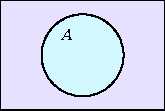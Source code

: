 size(3cm,2cm);
// Colors from "Still not getting any" by sp613g, https://kuler.adobe.com/#themeID/181115 
pen color_light1=rgb(219,213,242);
pen color_dark1=rgb(22,64,89);
pen color_base=rgb(201,235,242);
pen color_dark2=rgb(69,115,110);
pen color_light2=rgb(242,226,196);

pair z0=(0,0);
pair z1=(0,0);  // center of circle1
real r=1.5;     // radius
path c1=circle(z1,r);
fill(c1,color_base);

draw(c1);

real label_offset_x=0.4*r, label_offset_y=0.5*r;
label("{\scriptsize $A$}",z1+(-1*label_offset_x,label_offset_y));            

draw((-1-r,0)--(1+r,0),nullpen); // empty line to make universal box same size as other two

shipout(bbox(0.25cm, filltype=FillDraw(fillpen=color_light1)));
